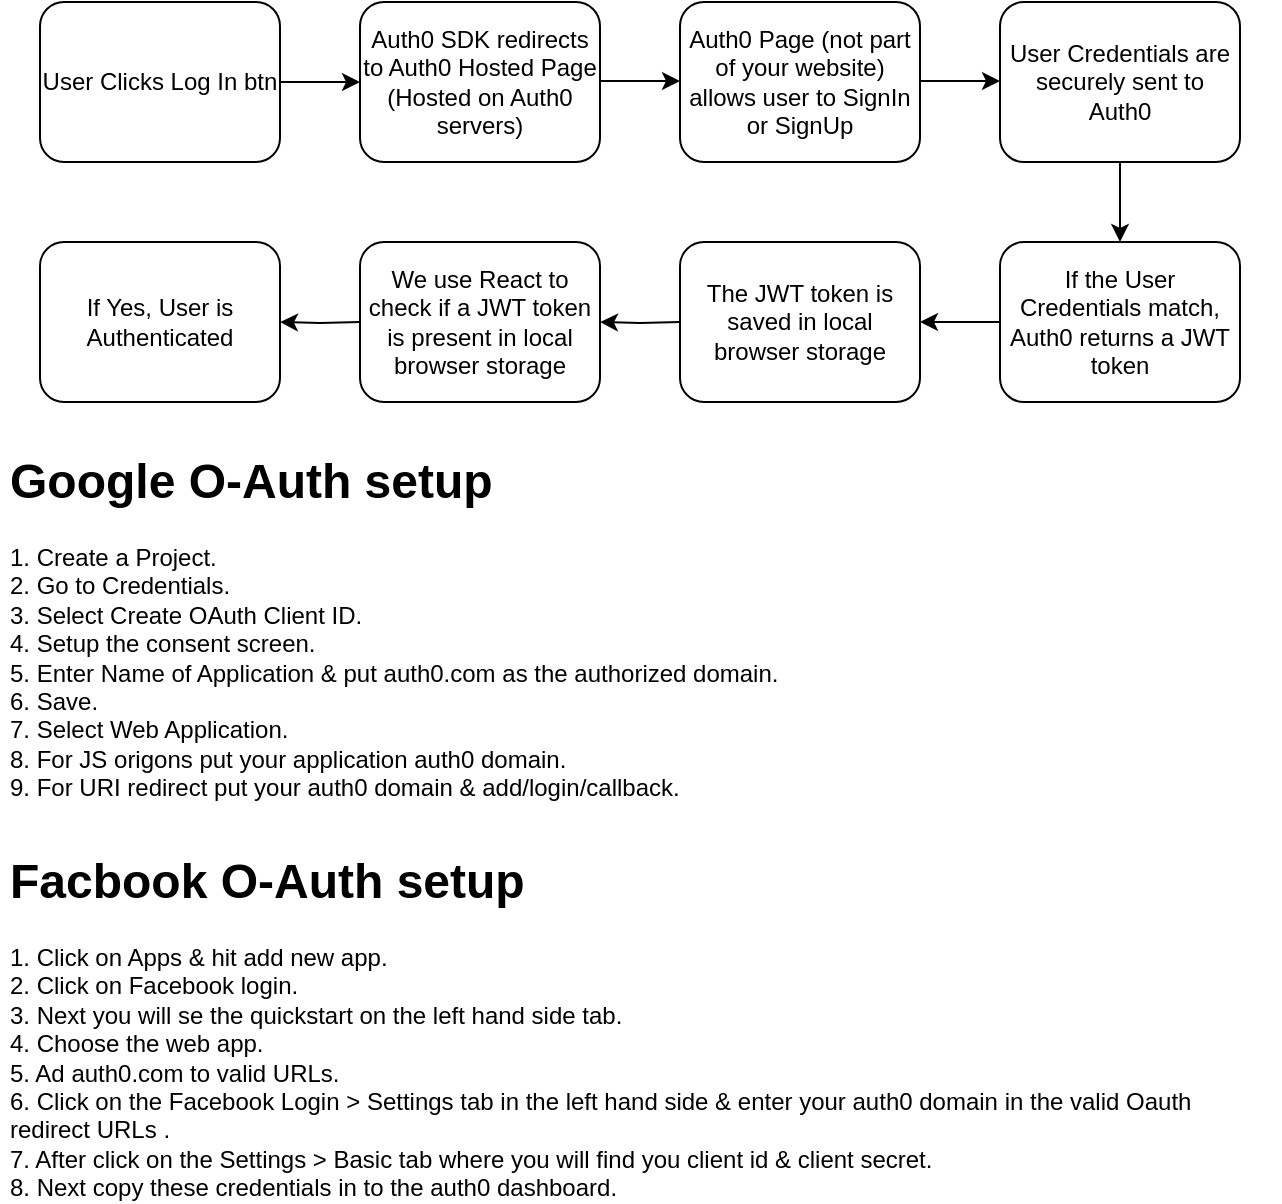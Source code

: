<mxfile version="13.7.3" type="github">
  <diagram id="C5RBs43oDa-KdzZeNtuy" name="Page-1">
    <mxGraphModel dx="1426" dy="826" grid="1" gridSize="10" guides="1" tooltips="1" connect="1" arrows="1" fold="1" page="1" pageScale="1" pageWidth="827" pageHeight="1169" math="0" shadow="0">
      <root>
        <mxCell id="WIyWlLk6GJQsqaUBKTNV-0" />
        <mxCell id="WIyWlLk6GJQsqaUBKTNV-1" parent="WIyWlLk6GJQsqaUBKTNV-0" />
        <mxCell id="Y-JooA1RZPzK_qPSvJyh-0" style="edgeStyle=orthogonalEdgeStyle;rounded=0;orthogonalLoop=1;jettySize=auto;html=1;" edge="1" parent="WIyWlLk6GJQsqaUBKTNV-1" source="WIyWlLk6GJQsqaUBKTNV-3">
          <mxGeometry relative="1" as="geometry">
            <mxPoint x="260" y="100" as="targetPoint" />
          </mxGeometry>
        </mxCell>
        <mxCell id="WIyWlLk6GJQsqaUBKTNV-3" value="User Clicks Log In btn" style="rounded=1;whiteSpace=wrap;html=1;fontSize=12;glass=0;strokeWidth=1;shadow=0;" parent="WIyWlLk6GJQsqaUBKTNV-1" vertex="1">
          <mxGeometry x="100" y="60" width="120" height="80" as="geometry" />
        </mxCell>
        <mxCell id="WIyWlLk6GJQsqaUBKTNV-7" value="Auth0 SDK redirects to Auth0 Hosted Page (Hosted on Auth0 servers)" style="rounded=1;whiteSpace=wrap;html=1;fontSize=12;glass=0;strokeWidth=1;shadow=0;" parent="WIyWlLk6GJQsqaUBKTNV-1" vertex="1">
          <mxGeometry x="260" y="60" width="120" height="80" as="geometry" />
        </mxCell>
        <mxCell id="Y-JooA1RZPzK_qPSvJyh-2" value="Auth0 Page (not part of your website) allows user to SignIn or SignUp" style="rounded=1;whiteSpace=wrap;html=1;fontSize=12;glass=0;strokeWidth=1;shadow=0;" vertex="1" parent="WIyWlLk6GJQsqaUBKTNV-1">
          <mxGeometry x="420" y="60" width="120" height="80" as="geometry" />
        </mxCell>
        <mxCell id="Y-JooA1RZPzK_qPSvJyh-4" style="edgeStyle=orthogonalEdgeStyle;rounded=0;orthogonalLoop=1;jettySize=auto;html=1;" edge="1" parent="WIyWlLk6GJQsqaUBKTNV-1">
          <mxGeometry relative="1" as="geometry">
            <mxPoint x="420" y="99.5" as="targetPoint" />
            <mxPoint x="380" y="99.5" as="sourcePoint" />
            <Array as="points">
              <mxPoint x="410" y="99.5" />
              <mxPoint x="410" y="99.5" />
            </Array>
          </mxGeometry>
        </mxCell>
        <mxCell id="Y-JooA1RZPzK_qPSvJyh-5" value="User Credentials are securely sent to Auth0" style="rounded=1;whiteSpace=wrap;html=1;fontSize=12;glass=0;strokeWidth=1;shadow=0;" vertex="1" parent="WIyWlLk6GJQsqaUBKTNV-1">
          <mxGeometry x="580" y="60" width="120" height="80" as="geometry" />
        </mxCell>
        <mxCell id="Y-JooA1RZPzK_qPSvJyh-6" style="edgeStyle=orthogonalEdgeStyle;rounded=0;orthogonalLoop=1;jettySize=auto;html=1;" edge="1" parent="WIyWlLk6GJQsqaUBKTNV-1">
          <mxGeometry relative="1" as="geometry">
            <mxPoint x="580" y="99.5" as="targetPoint" />
            <mxPoint x="540" y="99.5" as="sourcePoint" />
            <Array as="points">
              <mxPoint x="570" y="99.5" />
              <mxPoint x="570" y="99.5" />
            </Array>
          </mxGeometry>
        </mxCell>
        <mxCell id="Y-JooA1RZPzK_qPSvJyh-7" value="If the User Credentials match, Auth0 returns a JWT token" style="rounded=1;whiteSpace=wrap;html=1;fontSize=12;glass=0;strokeWidth=1;shadow=0;" vertex="1" parent="WIyWlLk6GJQsqaUBKTNV-1">
          <mxGeometry x="580" y="180" width="120" height="80" as="geometry" />
        </mxCell>
        <mxCell id="Y-JooA1RZPzK_qPSvJyh-8" style="edgeStyle=orthogonalEdgeStyle;rounded=0;orthogonalLoop=1;jettySize=auto;html=1;entryX=0.5;entryY=0;entryDx=0;entryDy=0;exitX=0.5;exitY=1;exitDx=0;exitDy=0;" edge="1" parent="WIyWlLk6GJQsqaUBKTNV-1" source="Y-JooA1RZPzK_qPSvJyh-5" target="Y-JooA1RZPzK_qPSvJyh-7">
          <mxGeometry relative="1" as="geometry">
            <mxPoint x="650" y="160" as="targetPoint" />
            <mxPoint x="610" y="160" as="sourcePoint" />
            <Array as="points" />
          </mxGeometry>
        </mxCell>
        <mxCell id="Y-JooA1RZPzK_qPSvJyh-10" value="The JWT token is saved in local browser storage" style="rounded=1;whiteSpace=wrap;html=1;fontSize=12;glass=0;strokeWidth=1;shadow=0;" vertex="1" parent="WIyWlLk6GJQsqaUBKTNV-1">
          <mxGeometry x="420" y="180" width="120" height="80" as="geometry" />
        </mxCell>
        <mxCell id="Y-JooA1RZPzK_qPSvJyh-13" style="edgeStyle=orthogonalEdgeStyle;rounded=0;orthogonalLoop=1;jettySize=auto;html=1;exitX=0;exitY=0.5;exitDx=0;exitDy=0;entryX=1;entryY=0.5;entryDx=0;entryDy=0;" edge="1" parent="WIyWlLk6GJQsqaUBKTNV-1" source="Y-JooA1RZPzK_qPSvJyh-7" target="Y-JooA1RZPzK_qPSvJyh-10">
          <mxGeometry relative="1" as="geometry">
            <mxPoint x="550" y="180" as="targetPoint" />
            <mxPoint x="550" y="109.5" as="sourcePoint" />
            <Array as="points" />
          </mxGeometry>
        </mxCell>
        <mxCell id="Y-JooA1RZPzK_qPSvJyh-14" value="We use React to check if a JWT token is present in local browser storage" style="rounded=1;whiteSpace=wrap;html=1;fontSize=12;glass=0;strokeWidth=1;shadow=0;" vertex="1" parent="WIyWlLk6GJQsqaUBKTNV-1">
          <mxGeometry x="260" y="180" width="120" height="80" as="geometry" />
        </mxCell>
        <mxCell id="Y-JooA1RZPzK_qPSvJyh-15" style="edgeStyle=orthogonalEdgeStyle;rounded=0;orthogonalLoop=1;jettySize=auto;html=1;exitX=0;exitY=0.5;exitDx=0;exitDy=0;entryX=1;entryY=0.5;entryDx=0;entryDy=0;" edge="1" parent="WIyWlLk6GJQsqaUBKTNV-1" target="Y-JooA1RZPzK_qPSvJyh-14">
          <mxGeometry relative="1" as="geometry">
            <mxPoint x="390" y="180" as="targetPoint" />
            <mxPoint x="420" y="220" as="sourcePoint" />
            <Array as="points" />
          </mxGeometry>
        </mxCell>
        <mxCell id="Y-JooA1RZPzK_qPSvJyh-16" value="If Yes, User is Authenticated" style="rounded=1;whiteSpace=wrap;html=1;fontSize=12;glass=0;strokeWidth=1;shadow=0;" vertex="1" parent="WIyWlLk6GJQsqaUBKTNV-1">
          <mxGeometry x="100" y="180" width="120" height="80" as="geometry" />
        </mxCell>
        <mxCell id="Y-JooA1RZPzK_qPSvJyh-17" style="edgeStyle=orthogonalEdgeStyle;rounded=0;orthogonalLoop=1;jettySize=auto;html=1;exitX=0;exitY=0.5;exitDx=0;exitDy=0;entryX=1;entryY=0.5;entryDx=0;entryDy=0;" edge="1" parent="WIyWlLk6GJQsqaUBKTNV-1" target="Y-JooA1RZPzK_qPSvJyh-16">
          <mxGeometry relative="1" as="geometry">
            <mxPoint x="230" y="180" as="targetPoint" />
            <mxPoint x="260" y="220" as="sourcePoint" />
            <Array as="points" />
          </mxGeometry>
        </mxCell>
        <mxCell id="Y-JooA1RZPzK_qPSvJyh-21" value="&lt;h1&gt;Google O-Auth setup&lt;br&gt;&lt;/h1&gt;&lt;div&gt;1. Create a Project.&lt;/div&gt;&lt;div&gt;2. Go to Credentials.&lt;/div&gt;&lt;div&gt;3. Select Create OAuth Client ID.&lt;/div&gt;&lt;div&gt;4. Setup the consent screen.&lt;/div&gt;&lt;div&gt;5. Enter Name of Application &amp;amp; put auth0.com as the authorized domain.&lt;/div&gt;&lt;div&gt;6. Save.&lt;/div&gt;&lt;div&gt;7. Select Web Application.&lt;/div&gt;&lt;div&gt;8. For JS origons put your application auth0 domain.&lt;/div&gt;&lt;div&gt;9. For URI redirect put your auth0 domain &amp;amp; add/login/callback.&lt;/div&gt;&lt;div&gt;&lt;br&gt;&lt;/div&gt;" style="text;html=1;strokeColor=none;fillColor=none;spacing=5;spacingTop=-20;whiteSpace=wrap;overflow=hidden;rounded=0;" vertex="1" parent="WIyWlLk6GJQsqaUBKTNV-1">
          <mxGeometry x="80" y="280" width="640" height="180" as="geometry" />
        </mxCell>
        <mxCell id="Y-JooA1RZPzK_qPSvJyh-22" value="&lt;h1&gt;Facbook O-Auth setup&lt;br&gt;&lt;/h1&gt;&lt;div&gt;1. Click on Apps &amp;amp; hit add new app.&lt;/div&gt;&lt;div&gt;2. Click on Facebook login.&lt;/div&gt;&lt;div&gt;3. Next you will se the quickstart on the left hand side tab.&lt;/div&gt;&lt;div&gt;4. Choose the web app.&lt;/div&gt;&lt;div&gt;5. Ad auth0.com to valid URLs.&lt;/div&gt;&lt;div&gt;6. Click on the Facebook Login &amp;gt; Settings tab in the left hand side &amp;amp; enter your auth0 domain in the valid Oauth redirect URLs .&lt;/div&gt;&lt;div&gt;7. After click on the Settings &amp;gt; Basic tab where you will find you client id &amp;amp; client secret.&lt;/div&gt;&lt;div&gt;8. Next copy these credentials in to the auth0 dashboard.&lt;/div&gt;&lt;div&gt;&lt;br&gt;&lt;/div&gt;" style="text;html=1;strokeColor=none;fillColor=none;spacing=5;spacingTop=-20;whiteSpace=wrap;overflow=hidden;rounded=0;" vertex="1" parent="WIyWlLk6GJQsqaUBKTNV-1">
          <mxGeometry x="80" y="480" width="640" height="180" as="geometry" />
        </mxCell>
      </root>
    </mxGraphModel>
  </diagram>
</mxfile>
